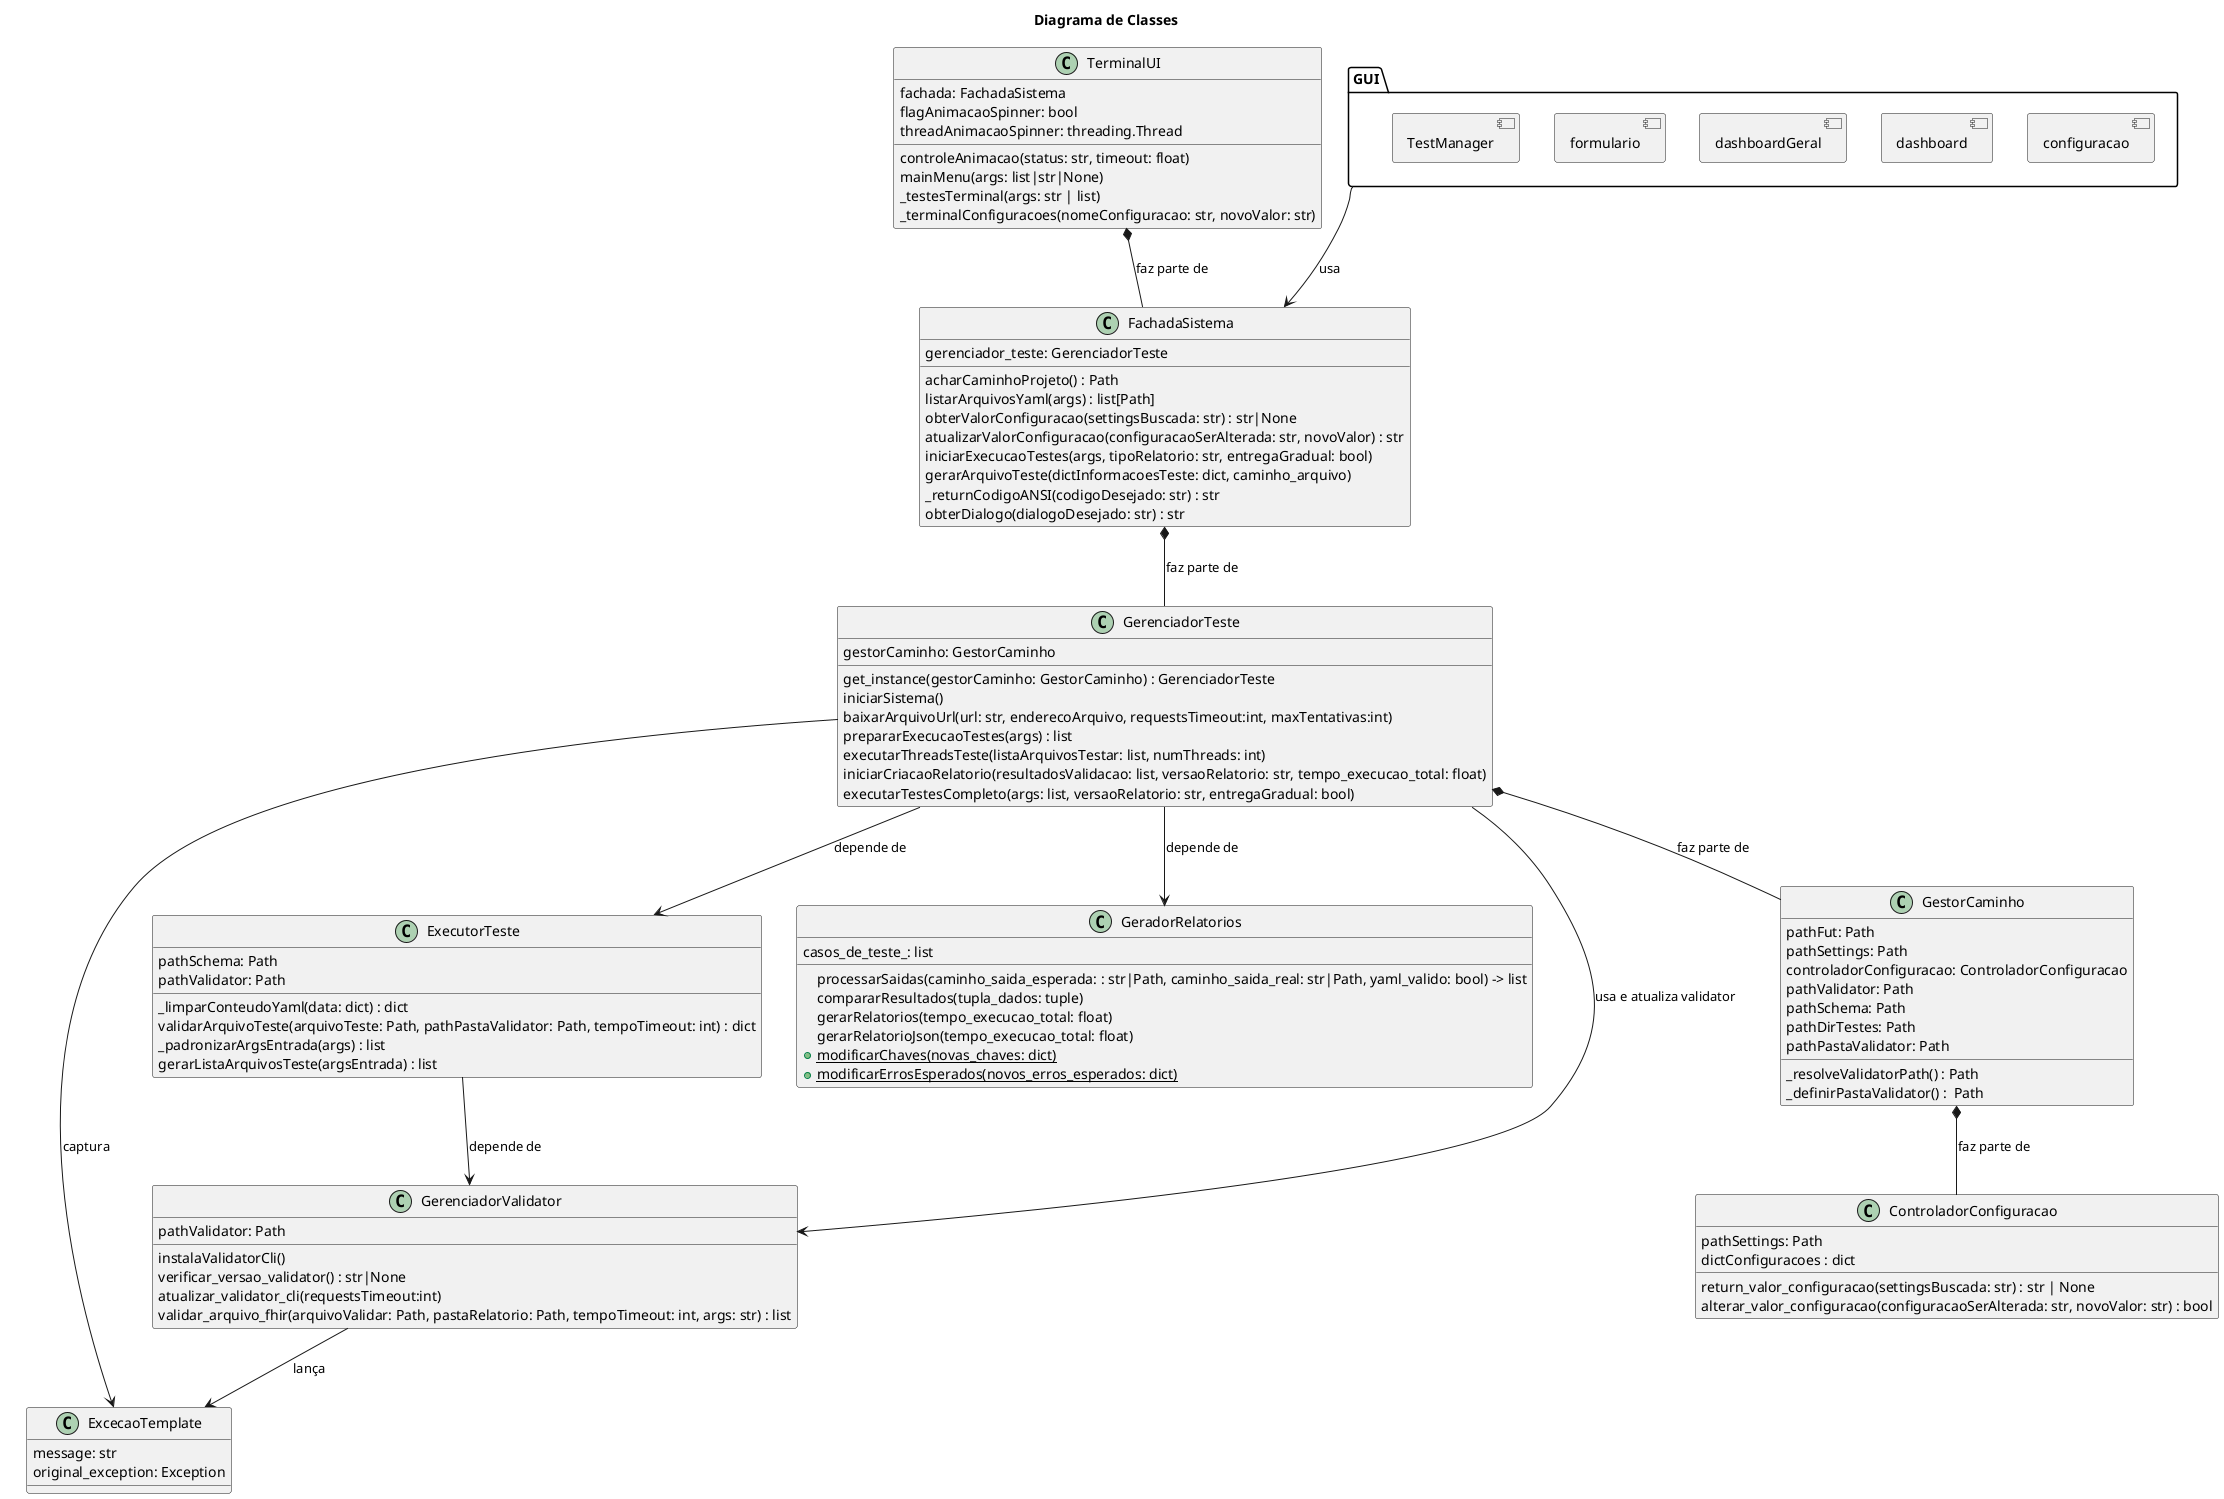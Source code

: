 @startuml Classes

' Título do diagrama
title Diagrama de Classes
top to bottom direction
' Classes
class ControladorConfiguracao {
    pathSettings: Path
    dictConfiguracoes : dict
    return_valor_configuracao(settingsBuscada: str) : str | None
    alterar_valor_configuracao(configuracaoSerAlterada: str, novoValor: str) : bool
}
class ExcecaoTemplate {
    message: str
    original_exception: Exception
}
class ExecutorTeste {
    pathSchema: Path
    pathValidator: Path
    _limparConteudoYaml(data: dict) : dict
    validarArquivoTeste(arquivoTeste: Path, pathPastaValidator: Path, tempoTimeout: int) : dict
    _padronizarArgsEntrada(args) : list
    gerarListaArquivosTeste(argsEntrada) : list

}
class GeradorRelatorios {
    casos_de_teste_: list
    processarSaidas(caminho_saida_esperada: : str|Path, caminho_saida_real: str|Path, yaml_valido: bool) -> list
    compararResultados(tupla_dados: tuple)
    gerarRelatorios(tempo_execucao_total: float)
    gerarRelatorioJson(tempo_execucao_total: float)
    {static} +modificarChaves(novas_chaves: dict)
    {static} +modificarErrosEsperados(novos_erros_esperados: dict)
}
class GerenciadorTeste {
    gestorCaminho: GestorCaminho
    get_instance(gestorCaminho: GestorCaminho) : GerenciadorTeste
    iniciarSistema()
    baixarArquivoUrl(url: str, enderecoArquivo, requestsTimeout:int, maxTentativas:int)
    prepararExecucaoTestes(args) : list
    executarThreadsTeste(listaArquivosTestar: list, numThreads: int)
    iniciarCriacaoRelatorio(resultadosValidacao: list, versaoRelatorio: str, tempo_execucao_total: float)
    executarTestesCompleto(args: list, versaoRelatorio: str, entregaGradual: bool)
}
class GerenciadorValidator {
    pathValidator: Path
    instalaValidatorCli()
    verificar_versao_validator() : str|None
    atualizar_validator_cli(requestsTimeout:int)
    validar_arquivo_fhir(arquivoValidar: Path, pastaRelatorio: Path, tempoTimeout: int, args: str) : list
}
class GestorCaminho {
    pathFut: Path
    pathSettings: Path
    controladorConfiguracao: ControladorConfiguracao
    pathValidator: Path 
    pathSchema: Path  
    pathDirTestes: Path
    pathPastaValidator: Path
    _resolveValidatorPath() : Path   
    _definirPastaValidator() :  Path  

}
class FachadaSistema {
    gerenciador_teste: GerenciadorTeste
    acharCaminhoProjeto() : Path   
    listarArquivosYaml(args) : list[Path]
    obterValorConfiguracao(settingsBuscada: str) : str|None
    atualizarValorConfiguracao(configuracaoSerAlterada: str, novoValor) : str 
    iniciarExecucaoTestes(args, tipoRelatorio: str, entregaGradual: bool)
    gerarArquivoTeste(dictInformacoesTeste: dict, caminho_arquivo)
    _returnCodigoANSI(codigoDesejado: str) : str
    obterDialogo(dialogoDesejado: str) : str
}
class TerminalUI {
    fachada: FachadaSistema
    flagAnimacaoSpinner: bool
    threadAnimacaoSpinner: threading.Thread
    controleAnimacao(status: str, timeout: float)
    mainMenu(args: list|str|None)
    _testesTerminal(args: str | list)
    _terminalConfiguracoes(nomeConfiguracao: str, novoValor: str)
}
package GUI {
    component configuracao{

    }
    component dashboard{

    }
    component dashboardGeral{

    }
    component formulario{

    }
    component TestManager{

    }
}

' Relacoes
GUI --> FachadaSistema : usa
GerenciadorTeste --> GeradorRelatorios : depende de
GerenciadorTeste --> ExecutorTeste : depende de
ExecutorTeste --> GerenciadorValidator : depende de
GerenciadorTeste --> GerenciadorValidator : usa e atualiza validator

'' Excecao template
GerenciadorValidator --> ExcecaoTemplate : lança
GerenciadorTeste --> ExcecaoTemplate : captura

'' Composições
GerenciadorTeste *-- GestorCaminho : faz parte de
GestorCaminho *-- ControladorConfiguracao : faz parte de
FachadaSistema *-- GerenciadorTeste : faz parte de
TerminalUI *-- FachadaSistema : faz parte de

@enduml